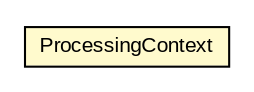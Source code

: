 #!/usr/local/bin/dot
#
# Class diagram 
# Generated by UMLGraph version R5_6-24-gf6e263 (http://www.umlgraph.org/)
#

digraph G {
	edge [fontname="arial",fontsize=10,labelfontname="arial",labelfontsize=10];
	node [fontname="arial",fontsize=10,shape=plaintext];
	nodesep=0.25;
	ranksep=0.5;
	// edu.arizona.biosemantics.semanticmarkup.markupelement.description.ling.extract.ProcessingContext
	c120853 [label=<<table title="edu.arizona.biosemantics.semanticmarkup.markupelement.description.ling.extract.ProcessingContext" border="0" cellborder="1" cellspacing="0" cellpadding="2" port="p" bgcolor="lemonChiffon" href="./ProcessingContext.html">
		<tr><td><table border="0" cellspacing="0" cellpadding="1">
<tr><td align="center" balign="center"> ProcessingContext </td></tr>
		</table></td></tr>
		</table>>, URL="./ProcessingContext.html", fontname="arial", fontcolor="black", fontsize=10.0];
}


